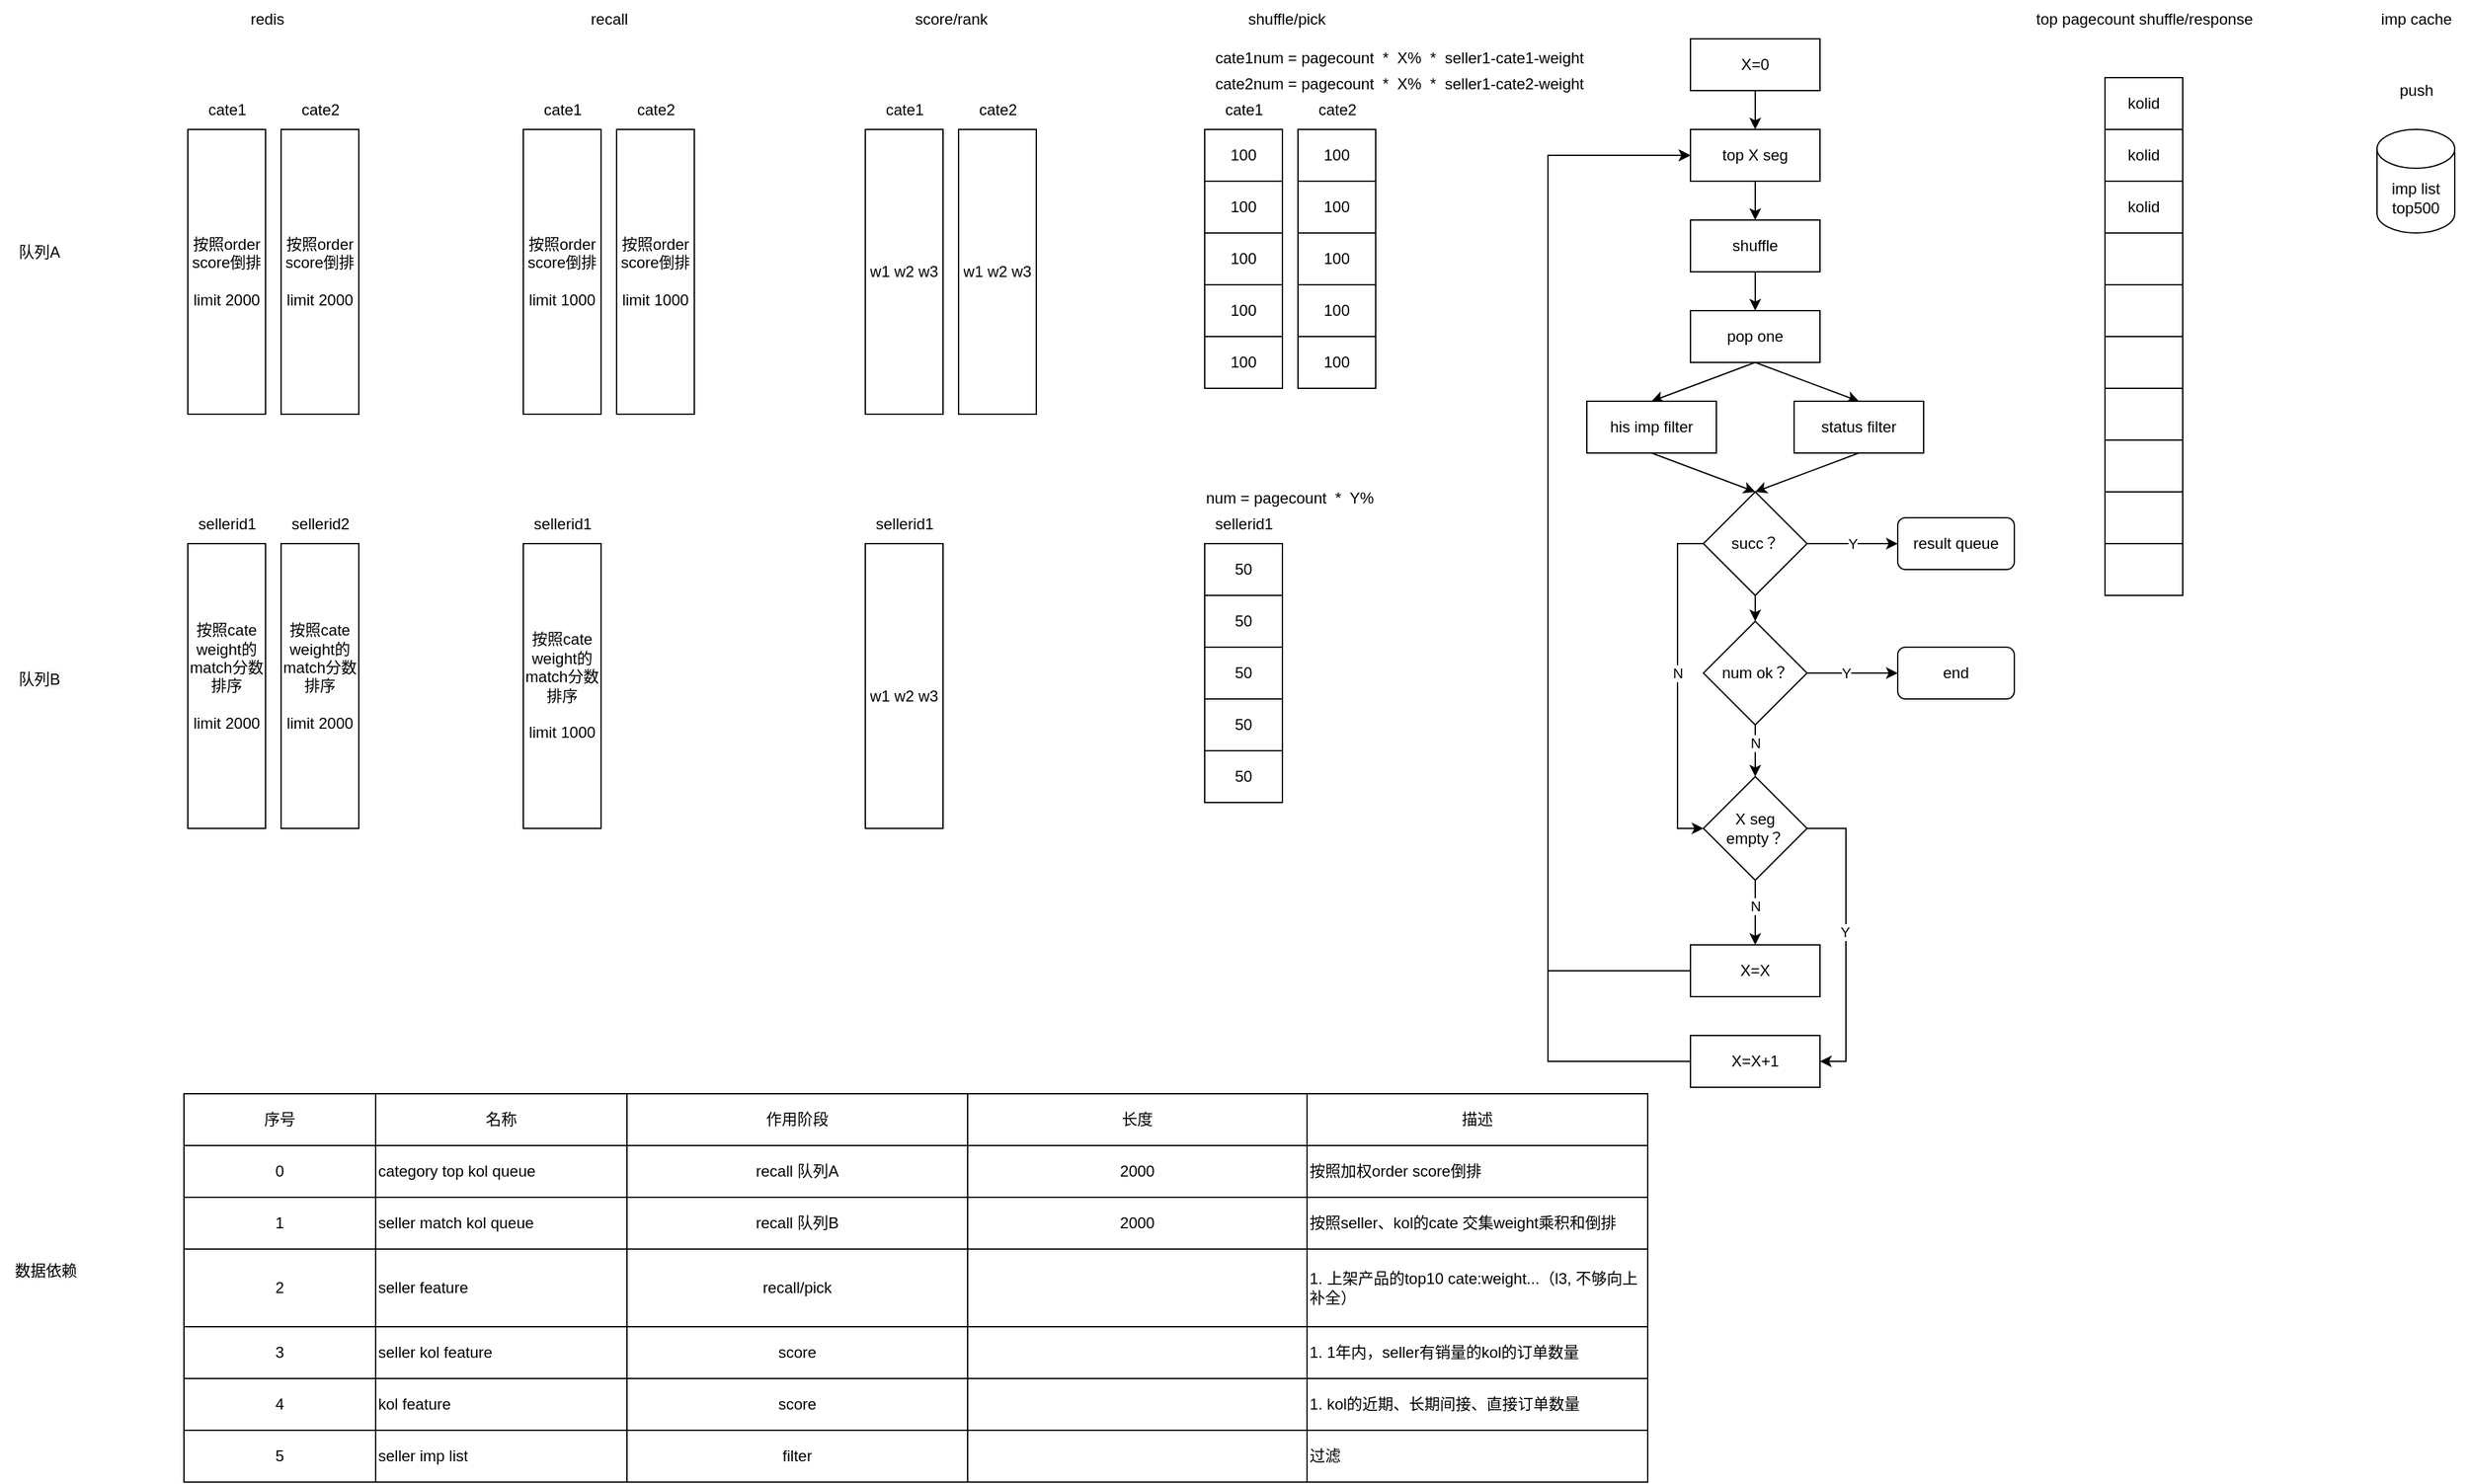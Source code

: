 <mxfile version="20.3.6" type="github">
  <diagram id="mWiwcMwAUVsdAyo2K8y_" name="第 1 页">
    <mxGraphModel dx="1474" dy="826" grid="1" gridSize="10" guides="1" tooltips="1" connect="1" arrows="1" fold="1" page="1" pageScale="1" pageWidth="3300" pageHeight="4681" math="0" shadow="0">
      <root>
        <mxCell id="0" />
        <mxCell id="1" parent="0" />
        <mxCell id="5SF16u_x7g2ZWTaFitWA-1" value="redis" style="text;html=1;resizable=0;autosize=1;align=center;verticalAlign=middle;points=[];fillColor=none;strokeColor=none;rounded=0;" vertex="1" parent="1">
          <mxGeometry x="256" y="460" width="50" height="30" as="geometry" />
        </mxCell>
        <mxCell id="5SF16u_x7g2ZWTaFitWA-2" value="&lt;meta charset=&quot;utf-8&quot;&gt;&lt;span style=&quot;color: rgb(0, 0, 0); font-family: Helvetica; font-size: 12px; font-style: normal; font-variant-ligatures: normal; font-variant-caps: normal; font-weight: 400; letter-spacing: normal; orphans: 2; text-align: center; text-indent: 0px; text-transform: none; widows: 2; word-spacing: 0px; -webkit-text-stroke-width: 0px; background-color: rgb(248, 249, 250); text-decoration-thickness: initial; text-decoration-style: initial; text-decoration-color: initial; float: none; display: inline !important;&quot;&gt;队列B&lt;/span&gt;" style="text;html=1;resizable=0;autosize=1;align=center;verticalAlign=middle;points=[];fillColor=none;strokeColor=none;rounded=0;" vertex="1" parent="1">
          <mxGeometry x="75" y="970" width="60" height="30" as="geometry" />
        </mxCell>
        <mxCell id="5SF16u_x7g2ZWTaFitWA-3" value="队列A" style="text;html=1;resizable=0;autosize=1;align=center;verticalAlign=middle;points=[];fillColor=none;strokeColor=none;rounded=0;" vertex="1" parent="1">
          <mxGeometry x="75" y="640" width="60" height="30" as="geometry" />
        </mxCell>
        <mxCell id="5SF16u_x7g2ZWTaFitWA-4" value="" style="shape=table;startSize=0;container=1;collapsible=0;childLayout=tableLayout;" vertex="1" parent="1">
          <mxGeometry x="220" y="560" width="60" height="220" as="geometry" />
        </mxCell>
        <mxCell id="5SF16u_x7g2ZWTaFitWA-5" value="" style="shape=tableRow;horizontal=0;startSize=0;swimlaneHead=0;swimlaneBody=0;top=0;left=0;bottom=0;right=0;collapsible=0;dropTarget=0;fillColor=none;points=[[0,0.5],[1,0.5]];portConstraint=eastwest;" vertex="1" parent="5SF16u_x7g2ZWTaFitWA-4">
          <mxGeometry width="60" height="220" as="geometry" />
        </mxCell>
        <mxCell id="5SF16u_x7g2ZWTaFitWA-6" value="按照order score倒排&lt;br&gt;&lt;br&gt;limit 2000" style="shape=partialRectangle;html=1;whiteSpace=wrap;connectable=0;overflow=hidden;fillColor=none;top=0;left=0;bottom=0;right=0;pointerEvents=1;" vertex="1" parent="5SF16u_x7g2ZWTaFitWA-5">
          <mxGeometry width="60" height="220" as="geometry">
            <mxRectangle width="60" height="220" as="alternateBounds" />
          </mxGeometry>
        </mxCell>
        <mxCell id="5SF16u_x7g2ZWTaFitWA-7" value="cate1" style="text;html=1;resizable=0;autosize=1;align=center;verticalAlign=middle;points=[];fillColor=none;strokeColor=none;rounded=0;" vertex="1" parent="1">
          <mxGeometry x="225" y="530" width="50" height="30" as="geometry" />
        </mxCell>
        <mxCell id="5SF16u_x7g2ZWTaFitWA-8" value="" style="shape=table;startSize=0;container=1;collapsible=0;childLayout=tableLayout;" vertex="1" parent="1">
          <mxGeometry x="292" y="560" width="60" height="220" as="geometry" />
        </mxCell>
        <mxCell id="5SF16u_x7g2ZWTaFitWA-9" value="" style="shape=tableRow;horizontal=0;startSize=0;swimlaneHead=0;swimlaneBody=0;top=0;left=0;bottom=0;right=0;collapsible=0;dropTarget=0;fillColor=none;points=[[0,0.5],[1,0.5]];portConstraint=eastwest;" vertex="1" parent="5SF16u_x7g2ZWTaFitWA-8">
          <mxGeometry width="60" height="220" as="geometry" />
        </mxCell>
        <mxCell id="5SF16u_x7g2ZWTaFitWA-10" value="按照order score倒排&lt;br&gt;&lt;br&gt;limit 2000" style="shape=partialRectangle;html=1;whiteSpace=wrap;connectable=0;overflow=hidden;fillColor=none;top=0;left=0;bottom=0;right=0;pointerEvents=1;" vertex="1" parent="5SF16u_x7g2ZWTaFitWA-9">
          <mxGeometry width="60" height="220" as="geometry">
            <mxRectangle width="60" height="220" as="alternateBounds" />
          </mxGeometry>
        </mxCell>
        <mxCell id="5SF16u_x7g2ZWTaFitWA-11" value="cate2" style="text;html=1;resizable=0;autosize=1;align=center;verticalAlign=middle;points=[];fillColor=none;strokeColor=none;rounded=0;" vertex="1" parent="1">
          <mxGeometry x="297" y="530" width="50" height="30" as="geometry" />
        </mxCell>
        <mxCell id="5SF16u_x7g2ZWTaFitWA-12" value="" style="shape=table;startSize=0;container=1;collapsible=0;childLayout=tableLayout;" vertex="1" parent="1">
          <mxGeometry x="220" y="880" width="60" height="220" as="geometry" />
        </mxCell>
        <mxCell id="5SF16u_x7g2ZWTaFitWA-13" value="" style="shape=tableRow;horizontal=0;startSize=0;swimlaneHead=0;swimlaneBody=0;top=0;left=0;bottom=0;right=0;collapsible=0;dropTarget=0;fillColor=none;points=[[0,0.5],[1,0.5]];portConstraint=eastwest;" vertex="1" parent="5SF16u_x7g2ZWTaFitWA-12">
          <mxGeometry width="60" height="220" as="geometry" />
        </mxCell>
        <mxCell id="5SF16u_x7g2ZWTaFitWA-14" value="按照cate weight的match分数排序&lt;br&gt;&lt;br&gt;limit 2000&lt;br&gt;&lt;br&gt;" style="shape=partialRectangle;html=1;whiteSpace=wrap;connectable=0;overflow=hidden;fillColor=none;top=0;left=0;bottom=0;right=0;pointerEvents=1;" vertex="1" parent="5SF16u_x7g2ZWTaFitWA-13">
          <mxGeometry width="60" height="220" as="geometry">
            <mxRectangle width="60" height="220" as="alternateBounds" />
          </mxGeometry>
        </mxCell>
        <mxCell id="5SF16u_x7g2ZWTaFitWA-15" value="sellerid1" style="text;html=1;resizable=0;autosize=1;align=center;verticalAlign=middle;points=[];fillColor=none;strokeColor=none;rounded=0;" vertex="1" parent="1">
          <mxGeometry x="215" y="850" width="70" height="30" as="geometry" />
        </mxCell>
        <mxCell id="5SF16u_x7g2ZWTaFitWA-16" value="" style="shape=table;startSize=0;container=1;collapsible=0;childLayout=tableLayout;" vertex="1" parent="1">
          <mxGeometry x="292" y="880" width="60" height="220" as="geometry" />
        </mxCell>
        <mxCell id="5SF16u_x7g2ZWTaFitWA-17" value="" style="shape=tableRow;horizontal=0;startSize=0;swimlaneHead=0;swimlaneBody=0;top=0;left=0;bottom=0;right=0;collapsible=0;dropTarget=0;fillColor=none;points=[[0,0.5],[1,0.5]];portConstraint=eastwest;" vertex="1" parent="5SF16u_x7g2ZWTaFitWA-16">
          <mxGeometry width="60" height="220" as="geometry" />
        </mxCell>
        <mxCell id="5SF16u_x7g2ZWTaFitWA-18" value="按照cate weight的match分数排序&lt;br&gt;&lt;br&gt;limit 2000&lt;br&gt;&lt;br&gt;" style="shape=partialRectangle;html=1;whiteSpace=wrap;connectable=0;overflow=hidden;fillColor=none;top=0;left=0;bottom=0;right=0;pointerEvents=1;" vertex="1" parent="5SF16u_x7g2ZWTaFitWA-17">
          <mxGeometry width="60" height="220" as="geometry">
            <mxRectangle width="60" height="220" as="alternateBounds" />
          </mxGeometry>
        </mxCell>
        <mxCell id="5SF16u_x7g2ZWTaFitWA-19" value="sellerid2" style="text;html=1;resizable=0;autosize=1;align=center;verticalAlign=middle;points=[];fillColor=none;strokeColor=none;rounded=0;" vertex="1" parent="1">
          <mxGeometry x="287" y="850" width="70" height="30" as="geometry" />
        </mxCell>
        <mxCell id="5SF16u_x7g2ZWTaFitWA-20" value="recall" style="text;html=1;resizable=0;autosize=1;align=center;verticalAlign=middle;points=[];fillColor=none;strokeColor=none;rounded=0;" vertex="1" parent="1">
          <mxGeometry x="520" y="460" width="50" height="30" as="geometry" />
        </mxCell>
        <mxCell id="5SF16u_x7g2ZWTaFitWA-21" value="" style="shape=table;startSize=0;container=1;collapsible=0;childLayout=tableLayout;" vertex="1" parent="1">
          <mxGeometry x="479" y="560" width="60" height="220" as="geometry" />
        </mxCell>
        <mxCell id="5SF16u_x7g2ZWTaFitWA-22" value="" style="shape=tableRow;horizontal=0;startSize=0;swimlaneHead=0;swimlaneBody=0;top=0;left=0;bottom=0;right=0;collapsible=0;dropTarget=0;fillColor=none;points=[[0,0.5],[1,0.5]];portConstraint=eastwest;" vertex="1" parent="5SF16u_x7g2ZWTaFitWA-21">
          <mxGeometry width="60" height="220" as="geometry" />
        </mxCell>
        <mxCell id="5SF16u_x7g2ZWTaFitWA-23" value="按照order score倒排&lt;br&gt;&lt;br&gt;limit 1000" style="shape=partialRectangle;html=1;whiteSpace=wrap;connectable=0;overflow=hidden;fillColor=none;top=0;left=0;bottom=0;right=0;pointerEvents=1;" vertex="1" parent="5SF16u_x7g2ZWTaFitWA-22">
          <mxGeometry width="60" height="220" as="geometry">
            <mxRectangle width="60" height="220" as="alternateBounds" />
          </mxGeometry>
        </mxCell>
        <mxCell id="5SF16u_x7g2ZWTaFitWA-24" value="cate1" style="text;html=1;resizable=0;autosize=1;align=center;verticalAlign=middle;points=[];fillColor=none;strokeColor=none;rounded=0;" vertex="1" parent="1">
          <mxGeometry x="484" y="530" width="50" height="30" as="geometry" />
        </mxCell>
        <mxCell id="5SF16u_x7g2ZWTaFitWA-25" value="" style="shape=table;startSize=0;container=1;collapsible=0;childLayout=tableLayout;" vertex="1" parent="1">
          <mxGeometry x="551" y="560" width="60" height="220" as="geometry" />
        </mxCell>
        <mxCell id="5SF16u_x7g2ZWTaFitWA-26" value="" style="shape=tableRow;horizontal=0;startSize=0;swimlaneHead=0;swimlaneBody=0;top=0;left=0;bottom=0;right=0;collapsible=0;dropTarget=0;fillColor=none;points=[[0,0.5],[1,0.5]];portConstraint=eastwest;" vertex="1" parent="5SF16u_x7g2ZWTaFitWA-25">
          <mxGeometry width="60" height="220" as="geometry" />
        </mxCell>
        <mxCell id="5SF16u_x7g2ZWTaFitWA-27" value="按照order score倒排&lt;br&gt;&lt;br&gt;limit 1000" style="shape=partialRectangle;html=1;whiteSpace=wrap;connectable=0;overflow=hidden;fillColor=none;top=0;left=0;bottom=0;right=0;pointerEvents=1;" vertex="1" parent="5SF16u_x7g2ZWTaFitWA-26">
          <mxGeometry width="60" height="220" as="geometry">
            <mxRectangle width="60" height="220" as="alternateBounds" />
          </mxGeometry>
        </mxCell>
        <mxCell id="5SF16u_x7g2ZWTaFitWA-28" value="cate2" style="text;html=1;resizable=0;autosize=1;align=center;verticalAlign=middle;points=[];fillColor=none;strokeColor=none;rounded=0;" vertex="1" parent="1">
          <mxGeometry x="556" y="530" width="50" height="30" as="geometry" />
        </mxCell>
        <mxCell id="5SF16u_x7g2ZWTaFitWA-29" value="" style="shape=table;startSize=0;container=1;collapsible=0;childLayout=tableLayout;" vertex="1" parent="1">
          <mxGeometry x="479" y="880" width="60" height="220" as="geometry" />
        </mxCell>
        <mxCell id="5SF16u_x7g2ZWTaFitWA-30" value="" style="shape=tableRow;horizontal=0;startSize=0;swimlaneHead=0;swimlaneBody=0;top=0;left=0;bottom=0;right=0;collapsible=0;dropTarget=0;fillColor=none;points=[[0,0.5],[1,0.5]];portConstraint=eastwest;" vertex="1" parent="5SF16u_x7g2ZWTaFitWA-29">
          <mxGeometry width="60" height="220" as="geometry" />
        </mxCell>
        <mxCell id="5SF16u_x7g2ZWTaFitWA-31" value="按照cate weight的match分数排序&lt;br&gt;&lt;br&gt;limit 1000&lt;br&gt;" style="shape=partialRectangle;html=1;whiteSpace=wrap;connectable=0;overflow=hidden;fillColor=none;top=0;left=0;bottom=0;right=0;pointerEvents=1;" vertex="1" parent="5SF16u_x7g2ZWTaFitWA-30">
          <mxGeometry width="60" height="220" as="geometry">
            <mxRectangle width="60" height="220" as="alternateBounds" />
          </mxGeometry>
        </mxCell>
        <mxCell id="5SF16u_x7g2ZWTaFitWA-32" value="sellerid1" style="text;html=1;resizable=0;autosize=1;align=center;verticalAlign=middle;points=[];fillColor=none;strokeColor=none;rounded=0;" vertex="1" parent="1">
          <mxGeometry x="474" y="850" width="70" height="30" as="geometry" />
        </mxCell>
        <mxCell id="5SF16u_x7g2ZWTaFitWA-37" value="score/rank" style="text;html=1;resizable=0;autosize=1;align=center;verticalAlign=middle;points=[];fillColor=none;strokeColor=none;rounded=0;" vertex="1" parent="1">
          <mxGeometry x="769" y="460" width="80" height="30" as="geometry" />
        </mxCell>
        <mxCell id="5SF16u_x7g2ZWTaFitWA-38" value="" style="shape=table;startSize=0;container=1;collapsible=0;childLayout=tableLayout;" vertex="1" parent="1">
          <mxGeometry x="743" y="560" width="60" height="220" as="geometry" />
        </mxCell>
        <mxCell id="5SF16u_x7g2ZWTaFitWA-39" value="" style="shape=tableRow;horizontal=0;startSize=0;swimlaneHead=0;swimlaneBody=0;top=0;left=0;bottom=0;right=0;collapsible=0;dropTarget=0;fillColor=none;points=[[0,0.5],[1,0.5]];portConstraint=eastwest;" vertex="1" parent="5SF16u_x7g2ZWTaFitWA-38">
          <mxGeometry width="60" height="220" as="geometry" />
        </mxCell>
        <mxCell id="5SF16u_x7g2ZWTaFitWA-40" value="w1 w2 w3" style="shape=partialRectangle;html=1;whiteSpace=wrap;connectable=0;overflow=hidden;fillColor=none;top=0;left=0;bottom=0;right=0;pointerEvents=1;" vertex="1" parent="5SF16u_x7g2ZWTaFitWA-39">
          <mxGeometry width="60" height="220" as="geometry">
            <mxRectangle width="60" height="220" as="alternateBounds" />
          </mxGeometry>
        </mxCell>
        <mxCell id="5SF16u_x7g2ZWTaFitWA-41" value="cate1" style="text;html=1;resizable=0;autosize=1;align=center;verticalAlign=middle;points=[];fillColor=none;strokeColor=none;rounded=0;" vertex="1" parent="1">
          <mxGeometry x="748" y="530" width="50" height="30" as="geometry" />
        </mxCell>
        <mxCell id="5SF16u_x7g2ZWTaFitWA-42" value="" style="shape=table;startSize=0;container=1;collapsible=0;childLayout=tableLayout;" vertex="1" parent="1">
          <mxGeometry x="815" y="560" width="60" height="220" as="geometry" />
        </mxCell>
        <mxCell id="5SF16u_x7g2ZWTaFitWA-43" value="" style="shape=tableRow;horizontal=0;startSize=0;swimlaneHead=0;swimlaneBody=0;top=0;left=0;bottom=0;right=0;collapsible=0;dropTarget=0;fillColor=none;points=[[0,0.5],[1,0.5]];portConstraint=eastwest;" vertex="1" parent="5SF16u_x7g2ZWTaFitWA-42">
          <mxGeometry width="60" height="220" as="geometry" />
        </mxCell>
        <mxCell id="5SF16u_x7g2ZWTaFitWA-44" value="w1 w2 w3" style="shape=partialRectangle;html=1;whiteSpace=wrap;connectable=0;overflow=hidden;fillColor=none;top=0;left=0;bottom=0;right=0;pointerEvents=1;" vertex="1" parent="5SF16u_x7g2ZWTaFitWA-43">
          <mxGeometry width="60" height="220" as="geometry">
            <mxRectangle width="60" height="220" as="alternateBounds" />
          </mxGeometry>
        </mxCell>
        <mxCell id="5SF16u_x7g2ZWTaFitWA-45" value="cate2" style="text;html=1;resizable=0;autosize=1;align=center;verticalAlign=middle;points=[];fillColor=none;strokeColor=none;rounded=0;" vertex="1" parent="1">
          <mxGeometry x="820" y="530" width="50" height="30" as="geometry" />
        </mxCell>
        <mxCell id="5SF16u_x7g2ZWTaFitWA-46" value="" style="shape=table;startSize=0;container=1;collapsible=0;childLayout=tableLayout;" vertex="1" parent="1">
          <mxGeometry x="743" y="880" width="60" height="220" as="geometry" />
        </mxCell>
        <mxCell id="5SF16u_x7g2ZWTaFitWA-47" value="" style="shape=tableRow;horizontal=0;startSize=0;swimlaneHead=0;swimlaneBody=0;top=0;left=0;bottom=0;right=0;collapsible=0;dropTarget=0;fillColor=none;points=[[0,0.5],[1,0.5]];portConstraint=eastwest;" vertex="1" parent="5SF16u_x7g2ZWTaFitWA-46">
          <mxGeometry width="60" height="220" as="geometry" />
        </mxCell>
        <mxCell id="5SF16u_x7g2ZWTaFitWA-48" value="&lt;br&gt;w1 w2 w3" style="shape=partialRectangle;html=1;whiteSpace=wrap;connectable=0;overflow=hidden;fillColor=none;top=0;left=0;bottom=0;right=0;pointerEvents=1;" vertex="1" parent="5SF16u_x7g2ZWTaFitWA-47">
          <mxGeometry width="60" height="220" as="geometry">
            <mxRectangle width="60" height="220" as="alternateBounds" />
          </mxGeometry>
        </mxCell>
        <mxCell id="5SF16u_x7g2ZWTaFitWA-49" value="sellerid1" style="text;html=1;resizable=0;autosize=1;align=center;verticalAlign=middle;points=[];fillColor=none;strokeColor=none;rounded=0;" vertex="1" parent="1">
          <mxGeometry x="738" y="850" width="70" height="30" as="geometry" />
        </mxCell>
        <mxCell id="5SF16u_x7g2ZWTaFitWA-60" value="cate1" style="text;html=1;resizable=0;autosize=1;align=center;verticalAlign=middle;points=[];fillColor=none;strokeColor=none;rounded=0;" vertex="1" parent="1">
          <mxGeometry x="1010" y="530" width="50" height="30" as="geometry" />
        </mxCell>
        <mxCell id="5SF16u_x7g2ZWTaFitWA-64" value="cate2" style="text;html=1;resizable=0;autosize=1;align=center;verticalAlign=middle;points=[];fillColor=none;strokeColor=none;rounded=0;" vertex="1" parent="1">
          <mxGeometry x="1082" y="530" width="50" height="30" as="geometry" />
        </mxCell>
        <mxCell id="5SF16u_x7g2ZWTaFitWA-68" value="sellerid1" style="text;html=1;resizable=0;autosize=1;align=center;verticalAlign=middle;points=[];fillColor=none;strokeColor=none;rounded=0;" vertex="1" parent="1">
          <mxGeometry x="1000" y="850" width="70" height="30" as="geometry" />
        </mxCell>
        <mxCell id="5SF16u_x7g2ZWTaFitWA-69" value="shuffle/pick" style="text;html=1;resizable=0;autosize=1;align=center;verticalAlign=middle;points=[];fillColor=none;strokeColor=none;rounded=0;" vertex="1" parent="1">
          <mxGeometry x="1028" y="460" width="80" height="30" as="geometry" />
        </mxCell>
        <mxCell id="5SF16u_x7g2ZWTaFitWA-70" value="" style="shape=table;startSize=0;container=1;collapsible=0;childLayout=tableLayout;" vertex="1" parent="1">
          <mxGeometry x="1005" y="560" width="60" height="200" as="geometry" />
        </mxCell>
        <mxCell id="5SF16u_x7g2ZWTaFitWA-71" value="" style="shape=tableRow;horizontal=0;startSize=0;swimlaneHead=0;swimlaneBody=0;top=0;left=0;bottom=0;right=0;collapsible=0;dropTarget=0;fillColor=none;points=[[0,0.5],[1,0.5]];portConstraint=eastwest;" vertex="1" parent="5SF16u_x7g2ZWTaFitWA-70">
          <mxGeometry width="60" height="40" as="geometry" />
        </mxCell>
        <mxCell id="5SF16u_x7g2ZWTaFitWA-72" value="100" style="shape=partialRectangle;html=1;whiteSpace=wrap;connectable=0;overflow=hidden;fillColor=none;top=0;left=0;bottom=0;right=0;pointerEvents=1;" vertex="1" parent="5SF16u_x7g2ZWTaFitWA-71">
          <mxGeometry width="60" height="40" as="geometry">
            <mxRectangle width="60" height="40" as="alternateBounds" />
          </mxGeometry>
        </mxCell>
        <mxCell id="5SF16u_x7g2ZWTaFitWA-73" value="" style="shape=tableRow;horizontal=0;startSize=0;swimlaneHead=0;swimlaneBody=0;top=0;left=0;bottom=0;right=0;collapsible=0;dropTarget=0;fillColor=none;points=[[0,0.5],[1,0.5]];portConstraint=eastwest;" vertex="1" parent="5SF16u_x7g2ZWTaFitWA-70">
          <mxGeometry y="40" width="60" height="40" as="geometry" />
        </mxCell>
        <mxCell id="5SF16u_x7g2ZWTaFitWA-74" value="100" style="shape=partialRectangle;html=1;whiteSpace=wrap;connectable=0;overflow=hidden;fillColor=none;top=0;left=0;bottom=0;right=0;pointerEvents=1;" vertex="1" parent="5SF16u_x7g2ZWTaFitWA-73">
          <mxGeometry width="60" height="40" as="geometry">
            <mxRectangle width="60" height="40" as="alternateBounds" />
          </mxGeometry>
        </mxCell>
        <mxCell id="5SF16u_x7g2ZWTaFitWA-75" value="" style="shape=tableRow;horizontal=0;startSize=0;swimlaneHead=0;swimlaneBody=0;top=0;left=0;bottom=0;right=0;collapsible=0;dropTarget=0;fillColor=none;points=[[0,0.5],[1,0.5]];portConstraint=eastwest;" vertex="1" parent="5SF16u_x7g2ZWTaFitWA-70">
          <mxGeometry y="80" width="60" height="40" as="geometry" />
        </mxCell>
        <mxCell id="5SF16u_x7g2ZWTaFitWA-76" value="100" style="shape=partialRectangle;html=1;whiteSpace=wrap;connectable=0;overflow=hidden;fillColor=none;top=0;left=0;bottom=0;right=0;pointerEvents=1;" vertex="1" parent="5SF16u_x7g2ZWTaFitWA-75">
          <mxGeometry width="60" height="40" as="geometry">
            <mxRectangle width="60" height="40" as="alternateBounds" />
          </mxGeometry>
        </mxCell>
        <mxCell id="5SF16u_x7g2ZWTaFitWA-77" value="" style="shape=tableRow;horizontal=0;startSize=0;swimlaneHead=0;swimlaneBody=0;top=0;left=0;bottom=0;right=0;collapsible=0;dropTarget=0;fillColor=none;points=[[0,0.5],[1,0.5]];portConstraint=eastwest;" vertex="1" parent="5SF16u_x7g2ZWTaFitWA-70">
          <mxGeometry y="120" width="60" height="40" as="geometry" />
        </mxCell>
        <mxCell id="5SF16u_x7g2ZWTaFitWA-78" value="100" style="shape=partialRectangle;html=1;whiteSpace=wrap;connectable=0;overflow=hidden;fillColor=none;top=0;left=0;bottom=0;right=0;pointerEvents=1;" vertex="1" parent="5SF16u_x7g2ZWTaFitWA-77">
          <mxGeometry width="60" height="40" as="geometry">
            <mxRectangle width="60" height="40" as="alternateBounds" />
          </mxGeometry>
        </mxCell>
        <mxCell id="5SF16u_x7g2ZWTaFitWA-79" value="" style="shape=tableRow;horizontal=0;startSize=0;swimlaneHead=0;swimlaneBody=0;top=0;left=0;bottom=0;right=0;collapsible=0;dropTarget=0;fillColor=none;points=[[0,0.5],[1,0.5]];portConstraint=eastwest;" vertex="1" parent="5SF16u_x7g2ZWTaFitWA-70">
          <mxGeometry y="160" width="60" height="40" as="geometry" />
        </mxCell>
        <mxCell id="5SF16u_x7g2ZWTaFitWA-80" value="100" style="shape=partialRectangle;html=1;whiteSpace=wrap;connectable=0;overflow=hidden;fillColor=none;top=0;left=0;bottom=0;right=0;pointerEvents=1;" vertex="1" parent="5SF16u_x7g2ZWTaFitWA-79">
          <mxGeometry width="60" height="40" as="geometry">
            <mxRectangle width="60" height="40" as="alternateBounds" />
          </mxGeometry>
        </mxCell>
        <mxCell id="5SF16u_x7g2ZWTaFitWA-81" value="" style="shape=table;startSize=0;container=1;collapsible=0;childLayout=tableLayout;" vertex="1" parent="1">
          <mxGeometry x="1077" y="560" width="60" height="200" as="geometry" />
        </mxCell>
        <mxCell id="5SF16u_x7g2ZWTaFitWA-82" value="" style="shape=tableRow;horizontal=0;startSize=0;swimlaneHead=0;swimlaneBody=0;top=0;left=0;bottom=0;right=0;collapsible=0;dropTarget=0;fillColor=none;points=[[0,0.5],[1,0.5]];portConstraint=eastwest;" vertex="1" parent="5SF16u_x7g2ZWTaFitWA-81">
          <mxGeometry width="60" height="40" as="geometry" />
        </mxCell>
        <mxCell id="5SF16u_x7g2ZWTaFitWA-83" value="100" style="shape=partialRectangle;html=1;whiteSpace=wrap;connectable=0;overflow=hidden;fillColor=none;top=0;left=0;bottom=0;right=0;pointerEvents=1;" vertex="1" parent="5SF16u_x7g2ZWTaFitWA-82">
          <mxGeometry width="60" height="40" as="geometry">
            <mxRectangle width="60" height="40" as="alternateBounds" />
          </mxGeometry>
        </mxCell>
        <mxCell id="5SF16u_x7g2ZWTaFitWA-84" value="" style="shape=tableRow;horizontal=0;startSize=0;swimlaneHead=0;swimlaneBody=0;top=0;left=0;bottom=0;right=0;collapsible=0;dropTarget=0;fillColor=none;points=[[0,0.5],[1,0.5]];portConstraint=eastwest;" vertex="1" parent="5SF16u_x7g2ZWTaFitWA-81">
          <mxGeometry y="40" width="60" height="40" as="geometry" />
        </mxCell>
        <mxCell id="5SF16u_x7g2ZWTaFitWA-85" value="100" style="shape=partialRectangle;html=1;whiteSpace=wrap;connectable=0;overflow=hidden;fillColor=none;top=0;left=0;bottom=0;right=0;pointerEvents=1;" vertex="1" parent="5SF16u_x7g2ZWTaFitWA-84">
          <mxGeometry width="60" height="40" as="geometry">
            <mxRectangle width="60" height="40" as="alternateBounds" />
          </mxGeometry>
        </mxCell>
        <mxCell id="5SF16u_x7g2ZWTaFitWA-86" value="" style="shape=tableRow;horizontal=0;startSize=0;swimlaneHead=0;swimlaneBody=0;top=0;left=0;bottom=0;right=0;collapsible=0;dropTarget=0;fillColor=none;points=[[0,0.5],[1,0.5]];portConstraint=eastwest;" vertex="1" parent="5SF16u_x7g2ZWTaFitWA-81">
          <mxGeometry y="80" width="60" height="40" as="geometry" />
        </mxCell>
        <mxCell id="5SF16u_x7g2ZWTaFitWA-87" value="100" style="shape=partialRectangle;html=1;whiteSpace=wrap;connectable=0;overflow=hidden;fillColor=none;top=0;left=0;bottom=0;right=0;pointerEvents=1;" vertex="1" parent="5SF16u_x7g2ZWTaFitWA-86">
          <mxGeometry width="60" height="40" as="geometry">
            <mxRectangle width="60" height="40" as="alternateBounds" />
          </mxGeometry>
        </mxCell>
        <mxCell id="5SF16u_x7g2ZWTaFitWA-88" value="" style="shape=tableRow;horizontal=0;startSize=0;swimlaneHead=0;swimlaneBody=0;top=0;left=0;bottom=0;right=0;collapsible=0;dropTarget=0;fillColor=none;points=[[0,0.5],[1,0.5]];portConstraint=eastwest;" vertex="1" parent="5SF16u_x7g2ZWTaFitWA-81">
          <mxGeometry y="120" width="60" height="40" as="geometry" />
        </mxCell>
        <mxCell id="5SF16u_x7g2ZWTaFitWA-89" value="100" style="shape=partialRectangle;html=1;whiteSpace=wrap;connectable=0;overflow=hidden;fillColor=none;top=0;left=0;bottom=0;right=0;pointerEvents=1;" vertex="1" parent="5SF16u_x7g2ZWTaFitWA-88">
          <mxGeometry width="60" height="40" as="geometry">
            <mxRectangle width="60" height="40" as="alternateBounds" />
          </mxGeometry>
        </mxCell>
        <mxCell id="5SF16u_x7g2ZWTaFitWA-90" value="" style="shape=tableRow;horizontal=0;startSize=0;swimlaneHead=0;swimlaneBody=0;top=0;left=0;bottom=0;right=0;collapsible=0;dropTarget=0;fillColor=none;points=[[0,0.5],[1,0.5]];portConstraint=eastwest;" vertex="1" parent="5SF16u_x7g2ZWTaFitWA-81">
          <mxGeometry y="160" width="60" height="40" as="geometry" />
        </mxCell>
        <mxCell id="5SF16u_x7g2ZWTaFitWA-91" value="100" style="shape=partialRectangle;html=1;whiteSpace=wrap;connectable=0;overflow=hidden;fillColor=none;top=0;left=0;bottom=0;right=0;pointerEvents=1;" vertex="1" parent="5SF16u_x7g2ZWTaFitWA-90">
          <mxGeometry width="60" height="40" as="geometry">
            <mxRectangle width="60" height="40" as="alternateBounds" />
          </mxGeometry>
        </mxCell>
        <mxCell id="5SF16u_x7g2ZWTaFitWA-92" value="" style="shape=table;startSize=0;container=1;collapsible=0;childLayout=tableLayout;" vertex="1" parent="1">
          <mxGeometry x="1005" y="880" width="60" height="200" as="geometry" />
        </mxCell>
        <mxCell id="5SF16u_x7g2ZWTaFitWA-93" value="" style="shape=tableRow;horizontal=0;startSize=0;swimlaneHead=0;swimlaneBody=0;top=0;left=0;bottom=0;right=0;collapsible=0;dropTarget=0;fillColor=none;points=[[0,0.5],[1,0.5]];portConstraint=eastwest;" vertex="1" parent="5SF16u_x7g2ZWTaFitWA-92">
          <mxGeometry width="60" height="40" as="geometry" />
        </mxCell>
        <mxCell id="5SF16u_x7g2ZWTaFitWA-94" value="50" style="shape=partialRectangle;html=1;whiteSpace=wrap;connectable=0;overflow=hidden;fillColor=none;top=0;left=0;bottom=0;right=0;pointerEvents=1;" vertex="1" parent="5SF16u_x7g2ZWTaFitWA-93">
          <mxGeometry width="60" height="40" as="geometry">
            <mxRectangle width="60" height="40" as="alternateBounds" />
          </mxGeometry>
        </mxCell>
        <mxCell id="5SF16u_x7g2ZWTaFitWA-95" value="" style="shape=tableRow;horizontal=0;startSize=0;swimlaneHead=0;swimlaneBody=0;top=0;left=0;bottom=0;right=0;collapsible=0;dropTarget=0;fillColor=none;points=[[0,0.5],[1,0.5]];portConstraint=eastwest;" vertex="1" parent="5SF16u_x7g2ZWTaFitWA-92">
          <mxGeometry y="40" width="60" height="40" as="geometry" />
        </mxCell>
        <mxCell id="5SF16u_x7g2ZWTaFitWA-96" value="50" style="shape=partialRectangle;html=1;whiteSpace=wrap;connectable=0;overflow=hidden;fillColor=none;top=0;left=0;bottom=0;right=0;pointerEvents=1;" vertex="1" parent="5SF16u_x7g2ZWTaFitWA-95">
          <mxGeometry width="60" height="40" as="geometry">
            <mxRectangle width="60" height="40" as="alternateBounds" />
          </mxGeometry>
        </mxCell>
        <mxCell id="5SF16u_x7g2ZWTaFitWA-97" value="" style="shape=tableRow;horizontal=0;startSize=0;swimlaneHead=0;swimlaneBody=0;top=0;left=0;bottom=0;right=0;collapsible=0;dropTarget=0;fillColor=none;points=[[0,0.5],[1,0.5]];portConstraint=eastwest;" vertex="1" parent="5SF16u_x7g2ZWTaFitWA-92">
          <mxGeometry y="80" width="60" height="40" as="geometry" />
        </mxCell>
        <mxCell id="5SF16u_x7g2ZWTaFitWA-98" value="50" style="shape=partialRectangle;html=1;whiteSpace=wrap;connectable=0;overflow=hidden;fillColor=none;top=0;left=0;bottom=0;right=0;pointerEvents=1;" vertex="1" parent="5SF16u_x7g2ZWTaFitWA-97">
          <mxGeometry width="60" height="40" as="geometry">
            <mxRectangle width="60" height="40" as="alternateBounds" />
          </mxGeometry>
        </mxCell>
        <mxCell id="5SF16u_x7g2ZWTaFitWA-99" value="" style="shape=tableRow;horizontal=0;startSize=0;swimlaneHead=0;swimlaneBody=0;top=0;left=0;bottom=0;right=0;collapsible=0;dropTarget=0;fillColor=none;points=[[0,0.5],[1,0.5]];portConstraint=eastwest;" vertex="1" parent="5SF16u_x7g2ZWTaFitWA-92">
          <mxGeometry y="120" width="60" height="40" as="geometry" />
        </mxCell>
        <mxCell id="5SF16u_x7g2ZWTaFitWA-100" value="50" style="shape=partialRectangle;html=1;whiteSpace=wrap;connectable=0;overflow=hidden;fillColor=none;top=0;left=0;bottom=0;right=0;pointerEvents=1;" vertex="1" parent="5SF16u_x7g2ZWTaFitWA-99">
          <mxGeometry width="60" height="40" as="geometry">
            <mxRectangle width="60" height="40" as="alternateBounds" />
          </mxGeometry>
        </mxCell>
        <mxCell id="5SF16u_x7g2ZWTaFitWA-101" value="" style="shape=tableRow;horizontal=0;startSize=0;swimlaneHead=0;swimlaneBody=0;top=0;left=0;bottom=0;right=0;collapsible=0;dropTarget=0;fillColor=none;points=[[0,0.5],[1,0.5]];portConstraint=eastwest;" vertex="1" parent="5SF16u_x7g2ZWTaFitWA-92">
          <mxGeometry y="160" width="60" height="40" as="geometry" />
        </mxCell>
        <mxCell id="5SF16u_x7g2ZWTaFitWA-102" value="50" style="shape=partialRectangle;html=1;whiteSpace=wrap;connectable=0;overflow=hidden;fillColor=none;top=0;left=0;bottom=0;right=0;pointerEvents=1;" vertex="1" parent="5SF16u_x7g2ZWTaFitWA-101">
          <mxGeometry width="60" height="40" as="geometry">
            <mxRectangle width="60" height="40" as="alternateBounds" />
          </mxGeometry>
        </mxCell>
        <mxCell id="5SF16u_x7g2ZWTaFitWA-103" value="cate1num = pagecount&amp;nbsp; *&amp;nbsp; X%&amp;nbsp; *&amp;nbsp; seller1-cate1-weight" style="text;html=1;resizable=0;autosize=1;align=center;verticalAlign=middle;points=[];fillColor=none;strokeColor=none;rounded=0;" vertex="1" parent="1">
          <mxGeometry x="1000" y="490" width="310" height="30" as="geometry" />
        </mxCell>
        <mxCell id="5SF16u_x7g2ZWTaFitWA-104" value="cate2num = pagecount&amp;nbsp; *&amp;nbsp; X%&amp;nbsp; *&amp;nbsp; seller1-cate2-weight" style="text;html=1;resizable=0;autosize=1;align=center;verticalAlign=middle;points=[];fillColor=none;strokeColor=none;rounded=0;" vertex="1" parent="1">
          <mxGeometry x="1000" y="510" width="310" height="30" as="geometry" />
        </mxCell>
        <mxCell id="5SF16u_x7g2ZWTaFitWA-105" value="num = pagecount&amp;nbsp; *&amp;nbsp; Y%" style="text;html=1;resizable=0;autosize=1;align=left;verticalAlign=middle;points=[];fillColor=none;strokeColor=none;rounded=0;" vertex="1" parent="1">
          <mxGeometry x="1004" y="830" width="150" height="30" as="geometry" />
        </mxCell>
        <mxCell id="5SF16u_x7g2ZWTaFitWA-107" value="imp list&lt;br&gt;top500" style="shape=cylinder3;whiteSpace=wrap;html=1;boundedLbl=1;backgroundOutline=1;size=15;" vertex="1" parent="1">
          <mxGeometry x="1910" y="560" width="60" height="80" as="geometry" />
        </mxCell>
        <mxCell id="5SF16u_x7g2ZWTaFitWA-122" value="Y" style="edgeStyle=none;rounded=0;orthogonalLoop=1;jettySize=auto;html=1;exitX=1;exitY=0.5;exitDx=0;exitDy=0;entryX=0;entryY=0.5;entryDx=0;entryDy=0;" edge="1" parent="1" source="5SF16u_x7g2ZWTaFitWA-108" target="5SF16u_x7g2ZWTaFitWA-114">
          <mxGeometry relative="1" as="geometry" />
        </mxCell>
        <mxCell id="5SF16u_x7g2ZWTaFitWA-126" style="edgeStyle=none;rounded=0;orthogonalLoop=1;jettySize=auto;html=1;exitX=0.5;exitY=1;exitDx=0;exitDy=0;" edge="1" parent="1" source="5SF16u_x7g2ZWTaFitWA-108" target="5SF16u_x7g2ZWTaFitWA-123">
          <mxGeometry relative="1" as="geometry" />
        </mxCell>
        <mxCell id="5SF16u_x7g2ZWTaFitWA-128" style="edgeStyle=orthogonalEdgeStyle;rounded=0;orthogonalLoop=1;jettySize=auto;html=1;exitX=0;exitY=0.5;exitDx=0;exitDy=0;entryX=0;entryY=0.5;entryDx=0;entryDy=0;" edge="1" parent="1" source="5SF16u_x7g2ZWTaFitWA-108" target="5SF16u_x7g2ZWTaFitWA-115">
          <mxGeometry relative="1" as="geometry" />
        </mxCell>
        <mxCell id="5SF16u_x7g2ZWTaFitWA-130" value="N" style="edgeLabel;html=1;align=center;verticalAlign=middle;resizable=0;points=[];" vertex="1" connectable="0" parent="5SF16u_x7g2ZWTaFitWA-128">
          <mxGeometry x="0.008" y="1" relative="1" as="geometry">
            <mxPoint x="-1" y="-11" as="offset" />
          </mxGeometry>
        </mxCell>
        <mxCell id="5SF16u_x7g2ZWTaFitWA-108" value="succ？" style="rhombus;whiteSpace=wrap;html=1;" vertex="1" parent="1">
          <mxGeometry x="1390" y="840" width="80" height="80" as="geometry" />
        </mxCell>
        <mxCell id="5SF16u_x7g2ZWTaFitWA-116" style="edgeStyle=orthogonalEdgeStyle;rounded=0;orthogonalLoop=1;jettySize=auto;html=1;exitX=0.5;exitY=1;exitDx=0;exitDy=0;entryX=0.5;entryY=0;entryDx=0;entryDy=0;" edge="1" parent="1" source="5SF16u_x7g2ZWTaFitWA-109" target="5SF16u_x7g2ZWTaFitWA-110">
          <mxGeometry relative="1" as="geometry" />
        </mxCell>
        <mxCell id="5SF16u_x7g2ZWTaFitWA-109" value="top X seg" style="rounded=0;whiteSpace=wrap;html=1;" vertex="1" parent="1">
          <mxGeometry x="1380" y="560" width="100" height="40" as="geometry" />
        </mxCell>
        <mxCell id="5SF16u_x7g2ZWTaFitWA-117" style="edgeStyle=orthogonalEdgeStyle;rounded=0;orthogonalLoop=1;jettySize=auto;html=1;exitX=0.5;exitY=1;exitDx=0;exitDy=0;entryX=0.5;entryY=0;entryDx=0;entryDy=0;" edge="1" parent="1" source="5SF16u_x7g2ZWTaFitWA-110" target="5SF16u_x7g2ZWTaFitWA-111">
          <mxGeometry relative="1" as="geometry" />
        </mxCell>
        <mxCell id="5SF16u_x7g2ZWTaFitWA-110" value="shuffle" style="rounded=0;whiteSpace=wrap;html=1;" vertex="1" parent="1">
          <mxGeometry x="1380" y="630" width="100" height="40" as="geometry" />
        </mxCell>
        <mxCell id="5SF16u_x7g2ZWTaFitWA-118" style="rounded=0;orthogonalLoop=1;jettySize=auto;html=1;exitX=0.5;exitY=1;exitDx=0;exitDy=0;entryX=0.5;entryY=0;entryDx=0;entryDy=0;" edge="1" parent="1" source="5SF16u_x7g2ZWTaFitWA-111" target="5SF16u_x7g2ZWTaFitWA-112">
          <mxGeometry relative="1" as="geometry" />
        </mxCell>
        <mxCell id="5SF16u_x7g2ZWTaFitWA-119" style="edgeStyle=none;rounded=0;orthogonalLoop=1;jettySize=auto;html=1;exitX=0.5;exitY=1;exitDx=0;exitDy=0;entryX=0.5;entryY=0;entryDx=0;entryDy=0;" edge="1" parent="1" source="5SF16u_x7g2ZWTaFitWA-111" target="5SF16u_x7g2ZWTaFitWA-113">
          <mxGeometry relative="1" as="geometry" />
        </mxCell>
        <mxCell id="5SF16u_x7g2ZWTaFitWA-111" value="pop one" style="rounded=0;whiteSpace=wrap;html=1;" vertex="1" parent="1">
          <mxGeometry x="1380" y="700" width="100" height="40" as="geometry" />
        </mxCell>
        <mxCell id="5SF16u_x7g2ZWTaFitWA-120" style="edgeStyle=none;rounded=0;orthogonalLoop=1;jettySize=auto;html=1;exitX=0.5;exitY=1;exitDx=0;exitDy=0;entryX=0.5;entryY=0;entryDx=0;entryDy=0;" edge="1" parent="1" source="5SF16u_x7g2ZWTaFitWA-112" target="5SF16u_x7g2ZWTaFitWA-108">
          <mxGeometry relative="1" as="geometry" />
        </mxCell>
        <mxCell id="5SF16u_x7g2ZWTaFitWA-112" value="his imp filter" style="rounded=0;whiteSpace=wrap;html=1;" vertex="1" parent="1">
          <mxGeometry x="1300" y="770" width="100" height="40" as="geometry" />
        </mxCell>
        <mxCell id="5SF16u_x7g2ZWTaFitWA-121" style="edgeStyle=none;rounded=0;orthogonalLoop=1;jettySize=auto;html=1;exitX=0.5;exitY=1;exitDx=0;exitDy=0;" edge="1" parent="1" source="5SF16u_x7g2ZWTaFitWA-113">
          <mxGeometry relative="1" as="geometry">
            <mxPoint x="1430" y="840" as="targetPoint" />
          </mxGeometry>
        </mxCell>
        <mxCell id="5SF16u_x7g2ZWTaFitWA-113" value="status filter" style="rounded=0;whiteSpace=wrap;html=1;" vertex="1" parent="1">
          <mxGeometry x="1460" y="770" width="100" height="40" as="geometry" />
        </mxCell>
        <mxCell id="5SF16u_x7g2ZWTaFitWA-114" value="result queue" style="rounded=1;whiteSpace=wrap;html=1;" vertex="1" parent="1">
          <mxGeometry x="1540" y="860" width="90" height="40" as="geometry" />
        </mxCell>
        <mxCell id="5SF16u_x7g2ZWTaFitWA-135" style="edgeStyle=orthogonalEdgeStyle;rounded=0;orthogonalLoop=1;jettySize=auto;html=1;exitX=0.5;exitY=1;exitDx=0;exitDy=0;entryX=0.5;entryY=0;entryDx=0;entryDy=0;" edge="1" parent="1" source="5SF16u_x7g2ZWTaFitWA-115" target="5SF16u_x7g2ZWTaFitWA-133">
          <mxGeometry relative="1" as="geometry" />
        </mxCell>
        <mxCell id="5SF16u_x7g2ZWTaFitWA-136" value="N" style="edgeLabel;html=1;align=center;verticalAlign=middle;resizable=0;points=[];" vertex="1" connectable="0" parent="5SF16u_x7g2ZWTaFitWA-135">
          <mxGeometry x="-0.52" y="3" relative="1" as="geometry">
            <mxPoint x="-3" y="8" as="offset" />
          </mxGeometry>
        </mxCell>
        <mxCell id="5SF16u_x7g2ZWTaFitWA-137" style="edgeStyle=orthogonalEdgeStyle;rounded=0;orthogonalLoop=1;jettySize=auto;html=1;exitX=1;exitY=0.5;exitDx=0;exitDy=0;entryX=1;entryY=0.5;entryDx=0;entryDy=0;" edge="1" parent="1" source="5SF16u_x7g2ZWTaFitWA-115" target="5SF16u_x7g2ZWTaFitWA-134">
          <mxGeometry relative="1" as="geometry" />
        </mxCell>
        <mxCell id="5SF16u_x7g2ZWTaFitWA-138" value="Y" style="edgeLabel;html=1;align=center;verticalAlign=middle;resizable=0;points=[];" vertex="1" connectable="0" parent="5SF16u_x7g2ZWTaFitWA-137">
          <mxGeometry x="-0.043" y="-1" relative="1" as="geometry">
            <mxPoint as="offset" />
          </mxGeometry>
        </mxCell>
        <mxCell id="5SF16u_x7g2ZWTaFitWA-115" value="X seg empty？" style="rhombus;whiteSpace=wrap;html=1;" vertex="1" parent="1">
          <mxGeometry x="1390" y="1060" width="80" height="80" as="geometry" />
        </mxCell>
        <mxCell id="5SF16u_x7g2ZWTaFitWA-125" style="edgeStyle=none;rounded=0;orthogonalLoop=1;jettySize=auto;html=1;exitX=1;exitY=0.5;exitDx=0;exitDy=0;entryX=0;entryY=0.5;entryDx=0;entryDy=0;" edge="1" parent="1" source="5SF16u_x7g2ZWTaFitWA-123" target="5SF16u_x7g2ZWTaFitWA-124">
          <mxGeometry relative="1" as="geometry" />
        </mxCell>
        <mxCell id="5SF16u_x7g2ZWTaFitWA-127" value="Y" style="edgeLabel;html=1;align=center;verticalAlign=middle;resizable=0;points=[];" vertex="1" connectable="0" parent="5SF16u_x7g2ZWTaFitWA-125">
          <mxGeometry x="-0.143" y="-4" relative="1" as="geometry">
            <mxPoint y="-4" as="offset" />
          </mxGeometry>
        </mxCell>
        <mxCell id="5SF16u_x7g2ZWTaFitWA-129" style="edgeStyle=orthogonalEdgeStyle;rounded=0;orthogonalLoop=1;jettySize=auto;html=1;exitX=0.5;exitY=1;exitDx=0;exitDy=0;" edge="1" parent="1" source="5SF16u_x7g2ZWTaFitWA-123" target="5SF16u_x7g2ZWTaFitWA-115">
          <mxGeometry relative="1" as="geometry" />
        </mxCell>
        <mxCell id="5SF16u_x7g2ZWTaFitWA-131" value="N" style="edgeLabel;html=1;align=center;verticalAlign=middle;resizable=0;points=[];" vertex="1" connectable="0" parent="5SF16u_x7g2ZWTaFitWA-129">
          <mxGeometry x="-0.3" relative="1" as="geometry">
            <mxPoint as="offset" />
          </mxGeometry>
        </mxCell>
        <mxCell id="5SF16u_x7g2ZWTaFitWA-123" value="num ok？" style="rhombus;whiteSpace=wrap;html=1;" vertex="1" parent="1">
          <mxGeometry x="1390" y="940" width="80" height="80" as="geometry" />
        </mxCell>
        <mxCell id="5SF16u_x7g2ZWTaFitWA-124" value="end" style="rounded=1;whiteSpace=wrap;html=1;" vertex="1" parent="1">
          <mxGeometry x="1540" y="960" width="90" height="40" as="geometry" />
        </mxCell>
        <mxCell id="5SF16u_x7g2ZWTaFitWA-139" style="edgeStyle=orthogonalEdgeStyle;rounded=0;orthogonalLoop=1;jettySize=auto;html=1;exitX=0;exitY=0.5;exitDx=0;exitDy=0;entryX=0;entryY=0.5;entryDx=0;entryDy=0;" edge="1" parent="1" source="5SF16u_x7g2ZWTaFitWA-133" target="5SF16u_x7g2ZWTaFitWA-109">
          <mxGeometry relative="1" as="geometry">
            <Array as="points">
              <mxPoint x="1270" y="1210" />
              <mxPoint x="1270" y="580" />
            </Array>
          </mxGeometry>
        </mxCell>
        <mxCell id="5SF16u_x7g2ZWTaFitWA-133" value="X=X" style="rounded=0;whiteSpace=wrap;html=1;" vertex="1" parent="1">
          <mxGeometry x="1380" y="1190" width="100" height="40" as="geometry" />
        </mxCell>
        <mxCell id="5SF16u_x7g2ZWTaFitWA-140" style="edgeStyle=orthogonalEdgeStyle;rounded=0;orthogonalLoop=1;jettySize=auto;html=1;exitX=0;exitY=0.5;exitDx=0;exitDy=0;entryX=0;entryY=0.5;entryDx=0;entryDy=0;" edge="1" parent="1" source="5SF16u_x7g2ZWTaFitWA-134" target="5SF16u_x7g2ZWTaFitWA-109">
          <mxGeometry relative="1" as="geometry">
            <Array as="points">
              <mxPoint x="1270" y="1280" />
              <mxPoint x="1270" y="580" />
            </Array>
          </mxGeometry>
        </mxCell>
        <mxCell id="5SF16u_x7g2ZWTaFitWA-134" value="X=X+1" style="rounded=0;whiteSpace=wrap;html=1;" vertex="1" parent="1">
          <mxGeometry x="1380" y="1260" width="100" height="40" as="geometry" />
        </mxCell>
        <mxCell id="5SF16u_x7g2ZWTaFitWA-142" style="edgeStyle=orthogonalEdgeStyle;rounded=0;orthogonalLoop=1;jettySize=auto;html=1;exitX=0.5;exitY=1;exitDx=0;exitDy=0;" edge="1" parent="1" source="5SF16u_x7g2ZWTaFitWA-141" target="5SF16u_x7g2ZWTaFitWA-109">
          <mxGeometry relative="1" as="geometry" />
        </mxCell>
        <mxCell id="5SF16u_x7g2ZWTaFitWA-141" value="X=0" style="rounded=0;whiteSpace=wrap;html=1;" vertex="1" parent="1">
          <mxGeometry x="1380" y="490" width="100" height="40" as="geometry" />
        </mxCell>
        <mxCell id="5SF16u_x7g2ZWTaFitWA-143" value="top pagecount shuffle/response" style="text;html=1;resizable=0;autosize=1;align=center;verticalAlign=middle;points=[];fillColor=none;strokeColor=none;rounded=0;" vertex="1" parent="1">
          <mxGeometry x="1635" y="460" width="190" height="30" as="geometry" />
        </mxCell>
        <mxCell id="5SF16u_x7g2ZWTaFitWA-144" value="" style="shape=table;startSize=0;container=1;collapsible=0;childLayout=tableLayout;" vertex="1" parent="1">
          <mxGeometry x="1700" y="520" width="60" height="400" as="geometry" />
        </mxCell>
        <mxCell id="5SF16u_x7g2ZWTaFitWA-145" value="" style="shape=tableRow;horizontal=0;startSize=0;swimlaneHead=0;swimlaneBody=0;top=0;left=0;bottom=0;right=0;collapsible=0;dropTarget=0;fillColor=none;points=[[0,0.5],[1,0.5]];portConstraint=eastwest;" vertex="1" parent="5SF16u_x7g2ZWTaFitWA-144">
          <mxGeometry width="60" height="40" as="geometry" />
        </mxCell>
        <mxCell id="5SF16u_x7g2ZWTaFitWA-146" value="kolid" style="shape=partialRectangle;html=1;whiteSpace=wrap;connectable=0;overflow=hidden;fillColor=none;top=0;left=0;bottom=0;right=0;pointerEvents=1;" vertex="1" parent="5SF16u_x7g2ZWTaFitWA-145">
          <mxGeometry width="60" height="40" as="geometry">
            <mxRectangle width="60" height="40" as="alternateBounds" />
          </mxGeometry>
        </mxCell>
        <mxCell id="5SF16u_x7g2ZWTaFitWA-147" value="" style="shape=tableRow;horizontal=0;startSize=0;swimlaneHead=0;swimlaneBody=0;top=0;left=0;bottom=0;right=0;collapsible=0;dropTarget=0;fillColor=none;points=[[0,0.5],[1,0.5]];portConstraint=eastwest;" vertex="1" parent="5SF16u_x7g2ZWTaFitWA-144">
          <mxGeometry y="40" width="60" height="40" as="geometry" />
        </mxCell>
        <mxCell id="5SF16u_x7g2ZWTaFitWA-148" value="kolid" style="shape=partialRectangle;html=1;whiteSpace=wrap;connectable=0;overflow=hidden;fillColor=none;top=0;left=0;bottom=0;right=0;pointerEvents=1;" vertex="1" parent="5SF16u_x7g2ZWTaFitWA-147">
          <mxGeometry width="60" height="40" as="geometry">
            <mxRectangle width="60" height="40" as="alternateBounds" />
          </mxGeometry>
        </mxCell>
        <mxCell id="5SF16u_x7g2ZWTaFitWA-149" value="" style="shape=tableRow;horizontal=0;startSize=0;swimlaneHead=0;swimlaneBody=0;top=0;left=0;bottom=0;right=0;collapsible=0;dropTarget=0;fillColor=none;points=[[0,0.5],[1,0.5]];portConstraint=eastwest;" vertex="1" parent="5SF16u_x7g2ZWTaFitWA-144">
          <mxGeometry y="80" width="60" height="40" as="geometry" />
        </mxCell>
        <mxCell id="5SF16u_x7g2ZWTaFitWA-150" value="kolid" style="shape=partialRectangle;html=1;whiteSpace=wrap;connectable=0;overflow=hidden;fillColor=none;top=0;left=0;bottom=0;right=0;pointerEvents=1;" vertex="1" parent="5SF16u_x7g2ZWTaFitWA-149">
          <mxGeometry width="60" height="40" as="geometry">
            <mxRectangle width="60" height="40" as="alternateBounds" />
          </mxGeometry>
        </mxCell>
        <mxCell id="5SF16u_x7g2ZWTaFitWA-151" value="" style="shape=tableRow;horizontal=0;startSize=0;swimlaneHead=0;swimlaneBody=0;top=0;left=0;bottom=0;right=0;collapsible=0;dropTarget=0;fillColor=none;points=[[0,0.5],[1,0.5]];portConstraint=eastwest;" vertex="1" parent="5SF16u_x7g2ZWTaFitWA-144">
          <mxGeometry y="120" width="60" height="40" as="geometry" />
        </mxCell>
        <mxCell id="5SF16u_x7g2ZWTaFitWA-152" value="" style="shape=partialRectangle;html=1;whiteSpace=wrap;connectable=0;overflow=hidden;fillColor=none;top=0;left=0;bottom=0;right=0;pointerEvents=1;" vertex="1" parent="5SF16u_x7g2ZWTaFitWA-151">
          <mxGeometry width="60" height="40" as="geometry">
            <mxRectangle width="60" height="40" as="alternateBounds" />
          </mxGeometry>
        </mxCell>
        <mxCell id="5SF16u_x7g2ZWTaFitWA-153" value="" style="shape=tableRow;horizontal=0;startSize=0;swimlaneHead=0;swimlaneBody=0;top=0;left=0;bottom=0;right=0;collapsible=0;dropTarget=0;fillColor=none;points=[[0,0.5],[1,0.5]];portConstraint=eastwest;" vertex="1" parent="5SF16u_x7g2ZWTaFitWA-144">
          <mxGeometry y="160" width="60" height="40" as="geometry" />
        </mxCell>
        <mxCell id="5SF16u_x7g2ZWTaFitWA-154" value="" style="shape=partialRectangle;html=1;whiteSpace=wrap;connectable=0;overflow=hidden;fillColor=none;top=0;left=0;bottom=0;right=0;pointerEvents=1;" vertex="1" parent="5SF16u_x7g2ZWTaFitWA-153">
          <mxGeometry width="60" height="40" as="geometry">
            <mxRectangle width="60" height="40" as="alternateBounds" />
          </mxGeometry>
        </mxCell>
        <mxCell id="5SF16u_x7g2ZWTaFitWA-155" value="" style="shape=tableRow;horizontal=0;startSize=0;swimlaneHead=0;swimlaneBody=0;top=0;left=0;bottom=0;right=0;collapsible=0;dropTarget=0;fillColor=none;points=[[0,0.5],[1,0.5]];portConstraint=eastwest;" vertex="1" parent="5SF16u_x7g2ZWTaFitWA-144">
          <mxGeometry y="200" width="60" height="40" as="geometry" />
        </mxCell>
        <mxCell id="5SF16u_x7g2ZWTaFitWA-156" value="" style="shape=partialRectangle;html=1;whiteSpace=wrap;connectable=0;overflow=hidden;fillColor=none;top=0;left=0;bottom=0;right=0;pointerEvents=1;" vertex="1" parent="5SF16u_x7g2ZWTaFitWA-155">
          <mxGeometry width="60" height="40" as="geometry">
            <mxRectangle width="60" height="40" as="alternateBounds" />
          </mxGeometry>
        </mxCell>
        <mxCell id="5SF16u_x7g2ZWTaFitWA-157" value="" style="shape=tableRow;horizontal=0;startSize=0;swimlaneHead=0;swimlaneBody=0;top=0;left=0;bottom=0;right=0;collapsible=0;dropTarget=0;fillColor=none;points=[[0,0.5],[1,0.5]];portConstraint=eastwest;" vertex="1" parent="5SF16u_x7g2ZWTaFitWA-144">
          <mxGeometry y="240" width="60" height="40" as="geometry" />
        </mxCell>
        <mxCell id="5SF16u_x7g2ZWTaFitWA-158" value="" style="shape=partialRectangle;html=1;whiteSpace=wrap;connectable=0;overflow=hidden;fillColor=none;top=0;left=0;bottom=0;right=0;pointerEvents=1;" vertex="1" parent="5SF16u_x7g2ZWTaFitWA-157">
          <mxGeometry width="60" height="40" as="geometry">
            <mxRectangle width="60" height="40" as="alternateBounds" />
          </mxGeometry>
        </mxCell>
        <mxCell id="5SF16u_x7g2ZWTaFitWA-159" value="" style="shape=tableRow;horizontal=0;startSize=0;swimlaneHead=0;swimlaneBody=0;top=0;left=0;bottom=0;right=0;collapsible=0;dropTarget=0;fillColor=none;points=[[0,0.5],[1,0.5]];portConstraint=eastwest;" vertex="1" parent="5SF16u_x7g2ZWTaFitWA-144">
          <mxGeometry y="280" width="60" height="40" as="geometry" />
        </mxCell>
        <mxCell id="5SF16u_x7g2ZWTaFitWA-160" value="" style="shape=partialRectangle;html=1;whiteSpace=wrap;connectable=0;overflow=hidden;fillColor=none;top=0;left=0;bottom=0;right=0;pointerEvents=1;" vertex="1" parent="5SF16u_x7g2ZWTaFitWA-159">
          <mxGeometry width="60" height="40" as="geometry">
            <mxRectangle width="60" height="40" as="alternateBounds" />
          </mxGeometry>
        </mxCell>
        <mxCell id="5SF16u_x7g2ZWTaFitWA-161" value="" style="shape=tableRow;horizontal=0;startSize=0;swimlaneHead=0;swimlaneBody=0;top=0;left=0;bottom=0;right=0;collapsible=0;dropTarget=0;fillColor=none;points=[[0,0.5],[1,0.5]];portConstraint=eastwest;" vertex="1" parent="5SF16u_x7g2ZWTaFitWA-144">
          <mxGeometry y="320" width="60" height="40" as="geometry" />
        </mxCell>
        <mxCell id="5SF16u_x7g2ZWTaFitWA-162" value="" style="shape=partialRectangle;html=1;whiteSpace=wrap;connectable=0;overflow=hidden;fillColor=none;top=0;left=0;bottom=0;right=0;pointerEvents=1;" vertex="1" parent="5SF16u_x7g2ZWTaFitWA-161">
          <mxGeometry width="60" height="40" as="geometry">
            <mxRectangle width="60" height="40" as="alternateBounds" />
          </mxGeometry>
        </mxCell>
        <mxCell id="5SF16u_x7g2ZWTaFitWA-163" value="" style="shape=tableRow;horizontal=0;startSize=0;swimlaneHead=0;swimlaneBody=0;top=0;left=0;bottom=0;right=0;collapsible=0;dropTarget=0;fillColor=none;points=[[0,0.5],[1,0.5]];portConstraint=eastwest;" vertex="1" parent="5SF16u_x7g2ZWTaFitWA-144">
          <mxGeometry y="360" width="60" height="40" as="geometry" />
        </mxCell>
        <mxCell id="5SF16u_x7g2ZWTaFitWA-164" value="" style="shape=partialRectangle;html=1;whiteSpace=wrap;connectable=0;overflow=hidden;fillColor=none;top=0;left=0;bottom=0;right=0;pointerEvents=1;" vertex="1" parent="5SF16u_x7g2ZWTaFitWA-163">
          <mxGeometry width="60" height="40" as="geometry">
            <mxRectangle width="60" height="40" as="alternateBounds" />
          </mxGeometry>
        </mxCell>
        <mxCell id="5SF16u_x7g2ZWTaFitWA-165" value="imp cache" style="text;html=1;resizable=0;autosize=1;align=center;verticalAlign=middle;points=[];fillColor=none;strokeColor=none;rounded=0;" vertex="1" parent="1">
          <mxGeometry x="1900" y="460" width="80" height="30" as="geometry" />
        </mxCell>
        <mxCell id="5SF16u_x7g2ZWTaFitWA-166" value="push" style="text;html=1;resizable=0;autosize=1;align=center;verticalAlign=middle;points=[];fillColor=none;strokeColor=none;rounded=0;" vertex="1" parent="1">
          <mxGeometry x="1915" y="515" width="50" height="30" as="geometry" />
        </mxCell>
        <mxCell id="5SF16u_x7g2ZWTaFitWA-167" value="" style="shape=table;startSize=0;container=1;collapsible=0;childLayout=tableLayout;" vertex="1" parent="1">
          <mxGeometry x="217" y="1305" width="1130" height="300" as="geometry" />
        </mxCell>
        <mxCell id="5SF16u_x7g2ZWTaFitWA-168" value="" style="shape=tableRow;horizontal=0;startSize=0;swimlaneHead=0;swimlaneBody=0;top=0;left=0;bottom=0;right=0;collapsible=0;dropTarget=0;fillColor=none;points=[[0,0.5],[1,0.5]];portConstraint=eastwest;" vertex="1" parent="5SF16u_x7g2ZWTaFitWA-167">
          <mxGeometry width="1130" height="40" as="geometry" />
        </mxCell>
        <mxCell id="5SF16u_x7g2ZWTaFitWA-169" value="序号" style="shape=partialRectangle;html=1;whiteSpace=wrap;connectable=0;overflow=hidden;fillColor=none;top=0;left=0;bottom=0;right=0;pointerEvents=1;" vertex="1" parent="5SF16u_x7g2ZWTaFitWA-168">
          <mxGeometry width="148" height="40" as="geometry">
            <mxRectangle width="148" height="40" as="alternateBounds" />
          </mxGeometry>
        </mxCell>
        <mxCell id="5SF16u_x7g2ZWTaFitWA-170" value="名称" style="shape=partialRectangle;html=1;whiteSpace=wrap;connectable=0;overflow=hidden;fillColor=none;top=0;left=0;bottom=0;right=0;pointerEvents=1;" vertex="1" parent="5SF16u_x7g2ZWTaFitWA-168">
          <mxGeometry x="148" width="194" height="40" as="geometry">
            <mxRectangle width="194" height="40" as="alternateBounds" />
          </mxGeometry>
        </mxCell>
        <mxCell id="5SF16u_x7g2ZWTaFitWA-171" value="作用阶段" style="shape=partialRectangle;html=1;whiteSpace=wrap;connectable=0;overflow=hidden;fillColor=none;top=0;left=0;bottom=0;right=0;pointerEvents=1;" vertex="1" parent="5SF16u_x7g2ZWTaFitWA-168">
          <mxGeometry x="342" width="263" height="40" as="geometry">
            <mxRectangle width="263" height="40" as="alternateBounds" />
          </mxGeometry>
        </mxCell>
        <mxCell id="5SF16u_x7g2ZWTaFitWA-199" value="长度" style="shape=partialRectangle;html=1;whiteSpace=wrap;connectable=0;overflow=hidden;fillColor=none;top=0;left=0;bottom=0;right=0;pointerEvents=1;" vertex="1" parent="5SF16u_x7g2ZWTaFitWA-168">
          <mxGeometry x="605" width="262" height="40" as="geometry">
            <mxRectangle width="262" height="40" as="alternateBounds" />
          </mxGeometry>
        </mxCell>
        <mxCell id="5SF16u_x7g2ZWTaFitWA-193" value="描述" style="shape=partialRectangle;html=1;whiteSpace=wrap;connectable=0;overflow=hidden;fillColor=none;top=0;left=0;bottom=0;right=0;pointerEvents=1;" vertex="1" parent="5SF16u_x7g2ZWTaFitWA-168">
          <mxGeometry x="867" width="263" height="40" as="geometry">
            <mxRectangle width="263" height="40" as="alternateBounds" />
          </mxGeometry>
        </mxCell>
        <mxCell id="5SF16u_x7g2ZWTaFitWA-172" value="" style="shape=tableRow;horizontal=0;startSize=0;swimlaneHead=0;swimlaneBody=0;top=0;left=0;bottom=0;right=0;collapsible=0;dropTarget=0;fillColor=none;points=[[0,0.5],[1,0.5]];portConstraint=eastwest;" vertex="1" parent="5SF16u_x7g2ZWTaFitWA-167">
          <mxGeometry y="40" width="1130" height="40" as="geometry" />
        </mxCell>
        <mxCell id="5SF16u_x7g2ZWTaFitWA-173" value="0" style="shape=partialRectangle;html=1;whiteSpace=wrap;connectable=0;overflow=hidden;fillColor=none;top=0;left=0;bottom=0;right=0;pointerEvents=1;" vertex="1" parent="5SF16u_x7g2ZWTaFitWA-172">
          <mxGeometry width="148" height="40" as="geometry">
            <mxRectangle width="148" height="40" as="alternateBounds" />
          </mxGeometry>
        </mxCell>
        <mxCell id="5SF16u_x7g2ZWTaFitWA-174" value="category top kol queue" style="shape=partialRectangle;html=1;whiteSpace=wrap;connectable=0;overflow=hidden;fillColor=none;top=0;left=0;bottom=0;right=0;pointerEvents=1;align=left;" vertex="1" parent="5SF16u_x7g2ZWTaFitWA-172">
          <mxGeometry x="148" width="194" height="40" as="geometry">
            <mxRectangle width="194" height="40" as="alternateBounds" />
          </mxGeometry>
        </mxCell>
        <mxCell id="5SF16u_x7g2ZWTaFitWA-175" value="recall 队列A" style="shape=partialRectangle;html=1;whiteSpace=wrap;connectable=0;overflow=hidden;fillColor=none;top=0;left=0;bottom=0;right=0;pointerEvents=1;" vertex="1" parent="5SF16u_x7g2ZWTaFitWA-172">
          <mxGeometry x="342" width="263" height="40" as="geometry">
            <mxRectangle width="263" height="40" as="alternateBounds" />
          </mxGeometry>
        </mxCell>
        <mxCell id="5SF16u_x7g2ZWTaFitWA-200" value="2000" style="shape=partialRectangle;html=1;whiteSpace=wrap;connectable=0;overflow=hidden;fillColor=none;top=0;left=0;bottom=0;right=0;pointerEvents=1;" vertex="1" parent="5SF16u_x7g2ZWTaFitWA-172">
          <mxGeometry x="605" width="262" height="40" as="geometry">
            <mxRectangle width="262" height="40" as="alternateBounds" />
          </mxGeometry>
        </mxCell>
        <mxCell id="5SF16u_x7g2ZWTaFitWA-194" value="按照加权order score倒排&amp;nbsp;" style="shape=partialRectangle;html=1;whiteSpace=wrap;connectable=0;overflow=hidden;fillColor=none;top=0;left=0;bottom=0;right=0;pointerEvents=1;align=left;" vertex="1" parent="5SF16u_x7g2ZWTaFitWA-172">
          <mxGeometry x="867" width="263" height="40" as="geometry">
            <mxRectangle width="263" height="40" as="alternateBounds" />
          </mxGeometry>
        </mxCell>
        <mxCell id="5SF16u_x7g2ZWTaFitWA-176" value="" style="shape=tableRow;horizontal=0;startSize=0;swimlaneHead=0;swimlaneBody=0;top=0;left=0;bottom=0;right=0;collapsible=0;dropTarget=0;fillColor=none;points=[[0,0.5],[1,0.5]];portConstraint=eastwest;" vertex="1" parent="5SF16u_x7g2ZWTaFitWA-167">
          <mxGeometry y="80" width="1130" height="40" as="geometry" />
        </mxCell>
        <mxCell id="5SF16u_x7g2ZWTaFitWA-177" value="1" style="shape=partialRectangle;html=1;whiteSpace=wrap;connectable=0;overflow=hidden;fillColor=none;top=0;left=0;bottom=0;right=0;pointerEvents=1;" vertex="1" parent="5SF16u_x7g2ZWTaFitWA-176">
          <mxGeometry width="148" height="40" as="geometry">
            <mxRectangle width="148" height="40" as="alternateBounds" />
          </mxGeometry>
        </mxCell>
        <mxCell id="5SF16u_x7g2ZWTaFitWA-178" value="seller match kol queue" style="shape=partialRectangle;html=1;whiteSpace=wrap;connectable=0;overflow=hidden;fillColor=none;top=0;left=0;bottom=0;right=0;pointerEvents=1;align=left;" vertex="1" parent="5SF16u_x7g2ZWTaFitWA-176">
          <mxGeometry x="148" width="194" height="40" as="geometry">
            <mxRectangle width="194" height="40" as="alternateBounds" />
          </mxGeometry>
        </mxCell>
        <mxCell id="5SF16u_x7g2ZWTaFitWA-179" value="recall 队列B" style="shape=partialRectangle;html=1;whiteSpace=wrap;connectable=0;overflow=hidden;fillColor=none;top=0;left=0;bottom=0;right=0;pointerEvents=1;" vertex="1" parent="5SF16u_x7g2ZWTaFitWA-176">
          <mxGeometry x="342" width="263" height="40" as="geometry">
            <mxRectangle width="263" height="40" as="alternateBounds" />
          </mxGeometry>
        </mxCell>
        <mxCell id="5SF16u_x7g2ZWTaFitWA-201" value="2000" style="shape=partialRectangle;html=1;whiteSpace=wrap;connectable=0;overflow=hidden;fillColor=none;top=0;left=0;bottom=0;right=0;pointerEvents=1;" vertex="1" parent="5SF16u_x7g2ZWTaFitWA-176">
          <mxGeometry x="605" width="262" height="40" as="geometry">
            <mxRectangle width="262" height="40" as="alternateBounds" />
          </mxGeometry>
        </mxCell>
        <mxCell id="5SF16u_x7g2ZWTaFitWA-195" value="按照seller、kol的cate 交集weight乘积和倒排" style="shape=partialRectangle;html=1;whiteSpace=wrap;connectable=0;overflow=hidden;fillColor=none;top=0;left=0;bottom=0;right=0;pointerEvents=1;align=left;" vertex="1" parent="5SF16u_x7g2ZWTaFitWA-176">
          <mxGeometry x="867" width="263" height="40" as="geometry">
            <mxRectangle width="263" height="40" as="alternateBounds" />
          </mxGeometry>
        </mxCell>
        <mxCell id="5SF16u_x7g2ZWTaFitWA-180" value="" style="shape=tableRow;horizontal=0;startSize=0;swimlaneHead=0;swimlaneBody=0;top=0;left=0;bottom=0;right=0;collapsible=0;dropTarget=0;fillColor=none;points=[[0,0.5],[1,0.5]];portConstraint=eastwest;" vertex="1" parent="5SF16u_x7g2ZWTaFitWA-167">
          <mxGeometry y="120" width="1130" height="60" as="geometry" />
        </mxCell>
        <mxCell id="5SF16u_x7g2ZWTaFitWA-181" value="2" style="shape=partialRectangle;html=1;whiteSpace=wrap;connectable=0;overflow=hidden;fillColor=none;top=0;left=0;bottom=0;right=0;pointerEvents=1;" vertex="1" parent="5SF16u_x7g2ZWTaFitWA-180">
          <mxGeometry width="148" height="60" as="geometry">
            <mxRectangle width="148" height="60" as="alternateBounds" />
          </mxGeometry>
        </mxCell>
        <mxCell id="5SF16u_x7g2ZWTaFitWA-182" value="seller feature" style="shape=partialRectangle;html=1;whiteSpace=wrap;connectable=0;overflow=hidden;fillColor=none;top=0;left=0;bottom=0;right=0;pointerEvents=1;align=left;" vertex="1" parent="5SF16u_x7g2ZWTaFitWA-180">
          <mxGeometry x="148" width="194" height="60" as="geometry">
            <mxRectangle width="194" height="60" as="alternateBounds" />
          </mxGeometry>
        </mxCell>
        <mxCell id="5SF16u_x7g2ZWTaFitWA-183" value="recall/pick" style="shape=partialRectangle;html=1;whiteSpace=wrap;connectable=0;overflow=hidden;fillColor=none;top=0;left=0;bottom=0;right=0;pointerEvents=1;" vertex="1" parent="5SF16u_x7g2ZWTaFitWA-180">
          <mxGeometry x="342" width="263" height="60" as="geometry">
            <mxRectangle width="263" height="60" as="alternateBounds" />
          </mxGeometry>
        </mxCell>
        <mxCell id="5SF16u_x7g2ZWTaFitWA-202" style="shape=partialRectangle;html=1;whiteSpace=wrap;connectable=0;overflow=hidden;fillColor=none;top=0;left=0;bottom=0;right=0;pointerEvents=1;" vertex="1" parent="5SF16u_x7g2ZWTaFitWA-180">
          <mxGeometry x="605" width="262" height="60" as="geometry">
            <mxRectangle width="262" height="60" as="alternateBounds" />
          </mxGeometry>
        </mxCell>
        <mxCell id="5SF16u_x7g2ZWTaFitWA-196" value="1. 上架产品的top10 cate:weight...（l3, 不够向上补全）&lt;br&gt;" style="shape=partialRectangle;html=1;whiteSpace=wrap;connectable=0;overflow=hidden;fillColor=none;top=0;left=0;bottom=0;right=0;pointerEvents=1;align=left;" vertex="1" parent="5SF16u_x7g2ZWTaFitWA-180">
          <mxGeometry x="867" width="263" height="60" as="geometry">
            <mxRectangle width="263" height="60" as="alternateBounds" />
          </mxGeometry>
        </mxCell>
        <mxCell id="5SF16u_x7g2ZWTaFitWA-184" value="" style="shape=tableRow;horizontal=0;startSize=0;swimlaneHead=0;swimlaneBody=0;top=0;left=0;bottom=0;right=0;collapsible=0;dropTarget=0;fillColor=none;points=[[0,0.5],[1,0.5]];portConstraint=eastwest;" vertex="1" parent="5SF16u_x7g2ZWTaFitWA-167">
          <mxGeometry y="180" width="1130" height="40" as="geometry" />
        </mxCell>
        <mxCell id="5SF16u_x7g2ZWTaFitWA-185" value="3" style="shape=partialRectangle;html=1;whiteSpace=wrap;connectable=0;overflow=hidden;fillColor=none;top=0;left=0;bottom=0;right=0;pointerEvents=1;" vertex="1" parent="5SF16u_x7g2ZWTaFitWA-184">
          <mxGeometry width="148" height="40" as="geometry">
            <mxRectangle width="148" height="40" as="alternateBounds" />
          </mxGeometry>
        </mxCell>
        <mxCell id="5SF16u_x7g2ZWTaFitWA-186" value="seller kol feature" style="shape=partialRectangle;html=1;whiteSpace=wrap;connectable=0;overflow=hidden;fillColor=none;top=0;left=0;bottom=0;right=0;pointerEvents=1;align=left;" vertex="1" parent="5SF16u_x7g2ZWTaFitWA-184">
          <mxGeometry x="148" width="194" height="40" as="geometry">
            <mxRectangle width="194" height="40" as="alternateBounds" />
          </mxGeometry>
        </mxCell>
        <mxCell id="5SF16u_x7g2ZWTaFitWA-187" value="score" style="shape=partialRectangle;html=1;whiteSpace=wrap;connectable=0;overflow=hidden;fillColor=none;top=0;left=0;bottom=0;right=0;pointerEvents=1;" vertex="1" parent="5SF16u_x7g2ZWTaFitWA-184">
          <mxGeometry x="342" width="263" height="40" as="geometry">
            <mxRectangle width="263" height="40" as="alternateBounds" />
          </mxGeometry>
        </mxCell>
        <mxCell id="5SF16u_x7g2ZWTaFitWA-203" style="shape=partialRectangle;html=1;whiteSpace=wrap;connectable=0;overflow=hidden;fillColor=none;top=0;left=0;bottom=0;right=0;pointerEvents=1;" vertex="1" parent="5SF16u_x7g2ZWTaFitWA-184">
          <mxGeometry x="605" width="262" height="40" as="geometry">
            <mxRectangle width="262" height="40" as="alternateBounds" />
          </mxGeometry>
        </mxCell>
        <mxCell id="5SF16u_x7g2ZWTaFitWA-197" value="&lt;span style=&quot;&quot;&gt;1. 1年内，seller有销量的kol的订单数量&lt;/span&gt;" style="shape=partialRectangle;html=1;whiteSpace=wrap;connectable=0;overflow=hidden;fillColor=none;top=0;left=0;bottom=0;right=0;pointerEvents=1;align=left;" vertex="1" parent="5SF16u_x7g2ZWTaFitWA-184">
          <mxGeometry x="867" width="263" height="40" as="geometry">
            <mxRectangle width="263" height="40" as="alternateBounds" />
          </mxGeometry>
        </mxCell>
        <mxCell id="5SF16u_x7g2ZWTaFitWA-188" value="" style="shape=tableRow;horizontal=0;startSize=0;swimlaneHead=0;swimlaneBody=0;top=0;left=0;bottom=0;right=0;collapsible=0;dropTarget=0;fillColor=none;points=[[0,0.5],[1,0.5]];portConstraint=eastwest;" vertex="1" parent="5SF16u_x7g2ZWTaFitWA-167">
          <mxGeometry y="220" width="1130" height="40" as="geometry" />
        </mxCell>
        <mxCell id="5SF16u_x7g2ZWTaFitWA-189" value="4" style="shape=partialRectangle;html=1;whiteSpace=wrap;connectable=0;overflow=hidden;fillColor=none;top=0;left=0;bottom=0;right=0;pointerEvents=1;" vertex="1" parent="5SF16u_x7g2ZWTaFitWA-188">
          <mxGeometry width="148" height="40" as="geometry">
            <mxRectangle width="148" height="40" as="alternateBounds" />
          </mxGeometry>
        </mxCell>
        <mxCell id="5SF16u_x7g2ZWTaFitWA-190" value="kol feature" style="shape=partialRectangle;html=1;whiteSpace=wrap;connectable=0;overflow=hidden;fillColor=none;top=0;left=0;bottom=0;right=0;pointerEvents=1;align=left;" vertex="1" parent="5SF16u_x7g2ZWTaFitWA-188">
          <mxGeometry x="148" width="194" height="40" as="geometry">
            <mxRectangle width="194" height="40" as="alternateBounds" />
          </mxGeometry>
        </mxCell>
        <mxCell id="5SF16u_x7g2ZWTaFitWA-191" value="score" style="shape=partialRectangle;html=1;whiteSpace=wrap;connectable=0;overflow=hidden;fillColor=none;top=0;left=0;bottom=0;right=0;pointerEvents=1;" vertex="1" parent="5SF16u_x7g2ZWTaFitWA-188">
          <mxGeometry x="342" width="263" height="40" as="geometry">
            <mxRectangle width="263" height="40" as="alternateBounds" />
          </mxGeometry>
        </mxCell>
        <mxCell id="5SF16u_x7g2ZWTaFitWA-204" style="shape=partialRectangle;html=1;whiteSpace=wrap;connectable=0;overflow=hidden;fillColor=none;top=0;left=0;bottom=0;right=0;pointerEvents=1;" vertex="1" parent="5SF16u_x7g2ZWTaFitWA-188">
          <mxGeometry x="605" width="262" height="40" as="geometry">
            <mxRectangle width="262" height="40" as="alternateBounds" />
          </mxGeometry>
        </mxCell>
        <mxCell id="5SF16u_x7g2ZWTaFitWA-198" value="1. kol的近期、长期间接、直接订单数量" style="shape=partialRectangle;html=1;whiteSpace=wrap;connectable=0;overflow=hidden;fillColor=none;top=0;left=0;bottom=0;right=0;pointerEvents=1;align=left;" vertex="1" parent="5SF16u_x7g2ZWTaFitWA-188">
          <mxGeometry x="867" width="263" height="40" as="geometry">
            <mxRectangle width="263" height="40" as="alternateBounds" />
          </mxGeometry>
        </mxCell>
        <mxCell id="5SF16u_x7g2ZWTaFitWA-205" style="shape=tableRow;horizontal=0;startSize=0;swimlaneHead=0;swimlaneBody=0;top=0;left=0;bottom=0;right=0;collapsible=0;dropTarget=0;fillColor=none;points=[[0,0.5],[1,0.5]];portConstraint=eastwest;" vertex="1" parent="5SF16u_x7g2ZWTaFitWA-167">
          <mxGeometry y="260" width="1130" height="40" as="geometry" />
        </mxCell>
        <mxCell id="5SF16u_x7g2ZWTaFitWA-206" value="5" style="shape=partialRectangle;html=1;whiteSpace=wrap;connectable=0;overflow=hidden;fillColor=none;top=0;left=0;bottom=0;right=0;pointerEvents=1;" vertex="1" parent="5SF16u_x7g2ZWTaFitWA-205">
          <mxGeometry width="148" height="40" as="geometry">
            <mxRectangle width="148" height="40" as="alternateBounds" />
          </mxGeometry>
        </mxCell>
        <mxCell id="5SF16u_x7g2ZWTaFitWA-207" value="seller imp list" style="shape=partialRectangle;html=1;whiteSpace=wrap;connectable=0;overflow=hidden;fillColor=none;top=0;left=0;bottom=0;right=0;pointerEvents=1;align=left;" vertex="1" parent="5SF16u_x7g2ZWTaFitWA-205">
          <mxGeometry x="148" width="194" height="40" as="geometry">
            <mxRectangle width="194" height="40" as="alternateBounds" />
          </mxGeometry>
        </mxCell>
        <mxCell id="5SF16u_x7g2ZWTaFitWA-208" value="filter" style="shape=partialRectangle;html=1;whiteSpace=wrap;connectable=0;overflow=hidden;fillColor=none;top=0;left=0;bottom=0;right=0;pointerEvents=1;" vertex="1" parent="5SF16u_x7g2ZWTaFitWA-205">
          <mxGeometry x="342" width="263" height="40" as="geometry">
            <mxRectangle width="263" height="40" as="alternateBounds" />
          </mxGeometry>
        </mxCell>
        <mxCell id="5SF16u_x7g2ZWTaFitWA-209" style="shape=partialRectangle;html=1;whiteSpace=wrap;connectable=0;overflow=hidden;fillColor=none;top=0;left=0;bottom=0;right=0;pointerEvents=1;" vertex="1" parent="5SF16u_x7g2ZWTaFitWA-205">
          <mxGeometry x="605" width="262" height="40" as="geometry">
            <mxRectangle width="262" height="40" as="alternateBounds" />
          </mxGeometry>
        </mxCell>
        <mxCell id="5SF16u_x7g2ZWTaFitWA-210" value="过滤" style="shape=partialRectangle;html=1;whiteSpace=wrap;connectable=0;overflow=hidden;fillColor=none;top=0;left=0;bottom=0;right=0;pointerEvents=1;align=left;" vertex="1" parent="5SF16u_x7g2ZWTaFitWA-205">
          <mxGeometry x="867" width="263" height="40" as="geometry">
            <mxRectangle width="263" height="40" as="alternateBounds" />
          </mxGeometry>
        </mxCell>
        <mxCell id="5SF16u_x7g2ZWTaFitWA-192" value="&lt;span style=&quot;color: rgb(0, 0, 0); font-family: Helvetica; font-size: 12px; font-style: normal; font-variant-ligatures: normal; font-variant-caps: normal; font-weight: 400; letter-spacing: normal; orphans: 2; text-align: center; text-indent: 0px; text-transform: none; widows: 2; word-spacing: 0px; -webkit-text-stroke-width: 0px; background-color: rgb(248, 249, 250); text-decoration-thickness: initial; text-decoration-style: initial; text-decoration-color: initial; float: none; display: inline !important;&quot;&gt;数据依赖&lt;/span&gt;" style="text;html=1;resizable=0;autosize=1;align=center;verticalAlign=middle;points=[];fillColor=none;strokeColor=none;rounded=0;" vertex="1" parent="1">
          <mxGeometry x="75" y="1427" width="70" height="30" as="geometry" />
        </mxCell>
      </root>
    </mxGraphModel>
  </diagram>
</mxfile>
